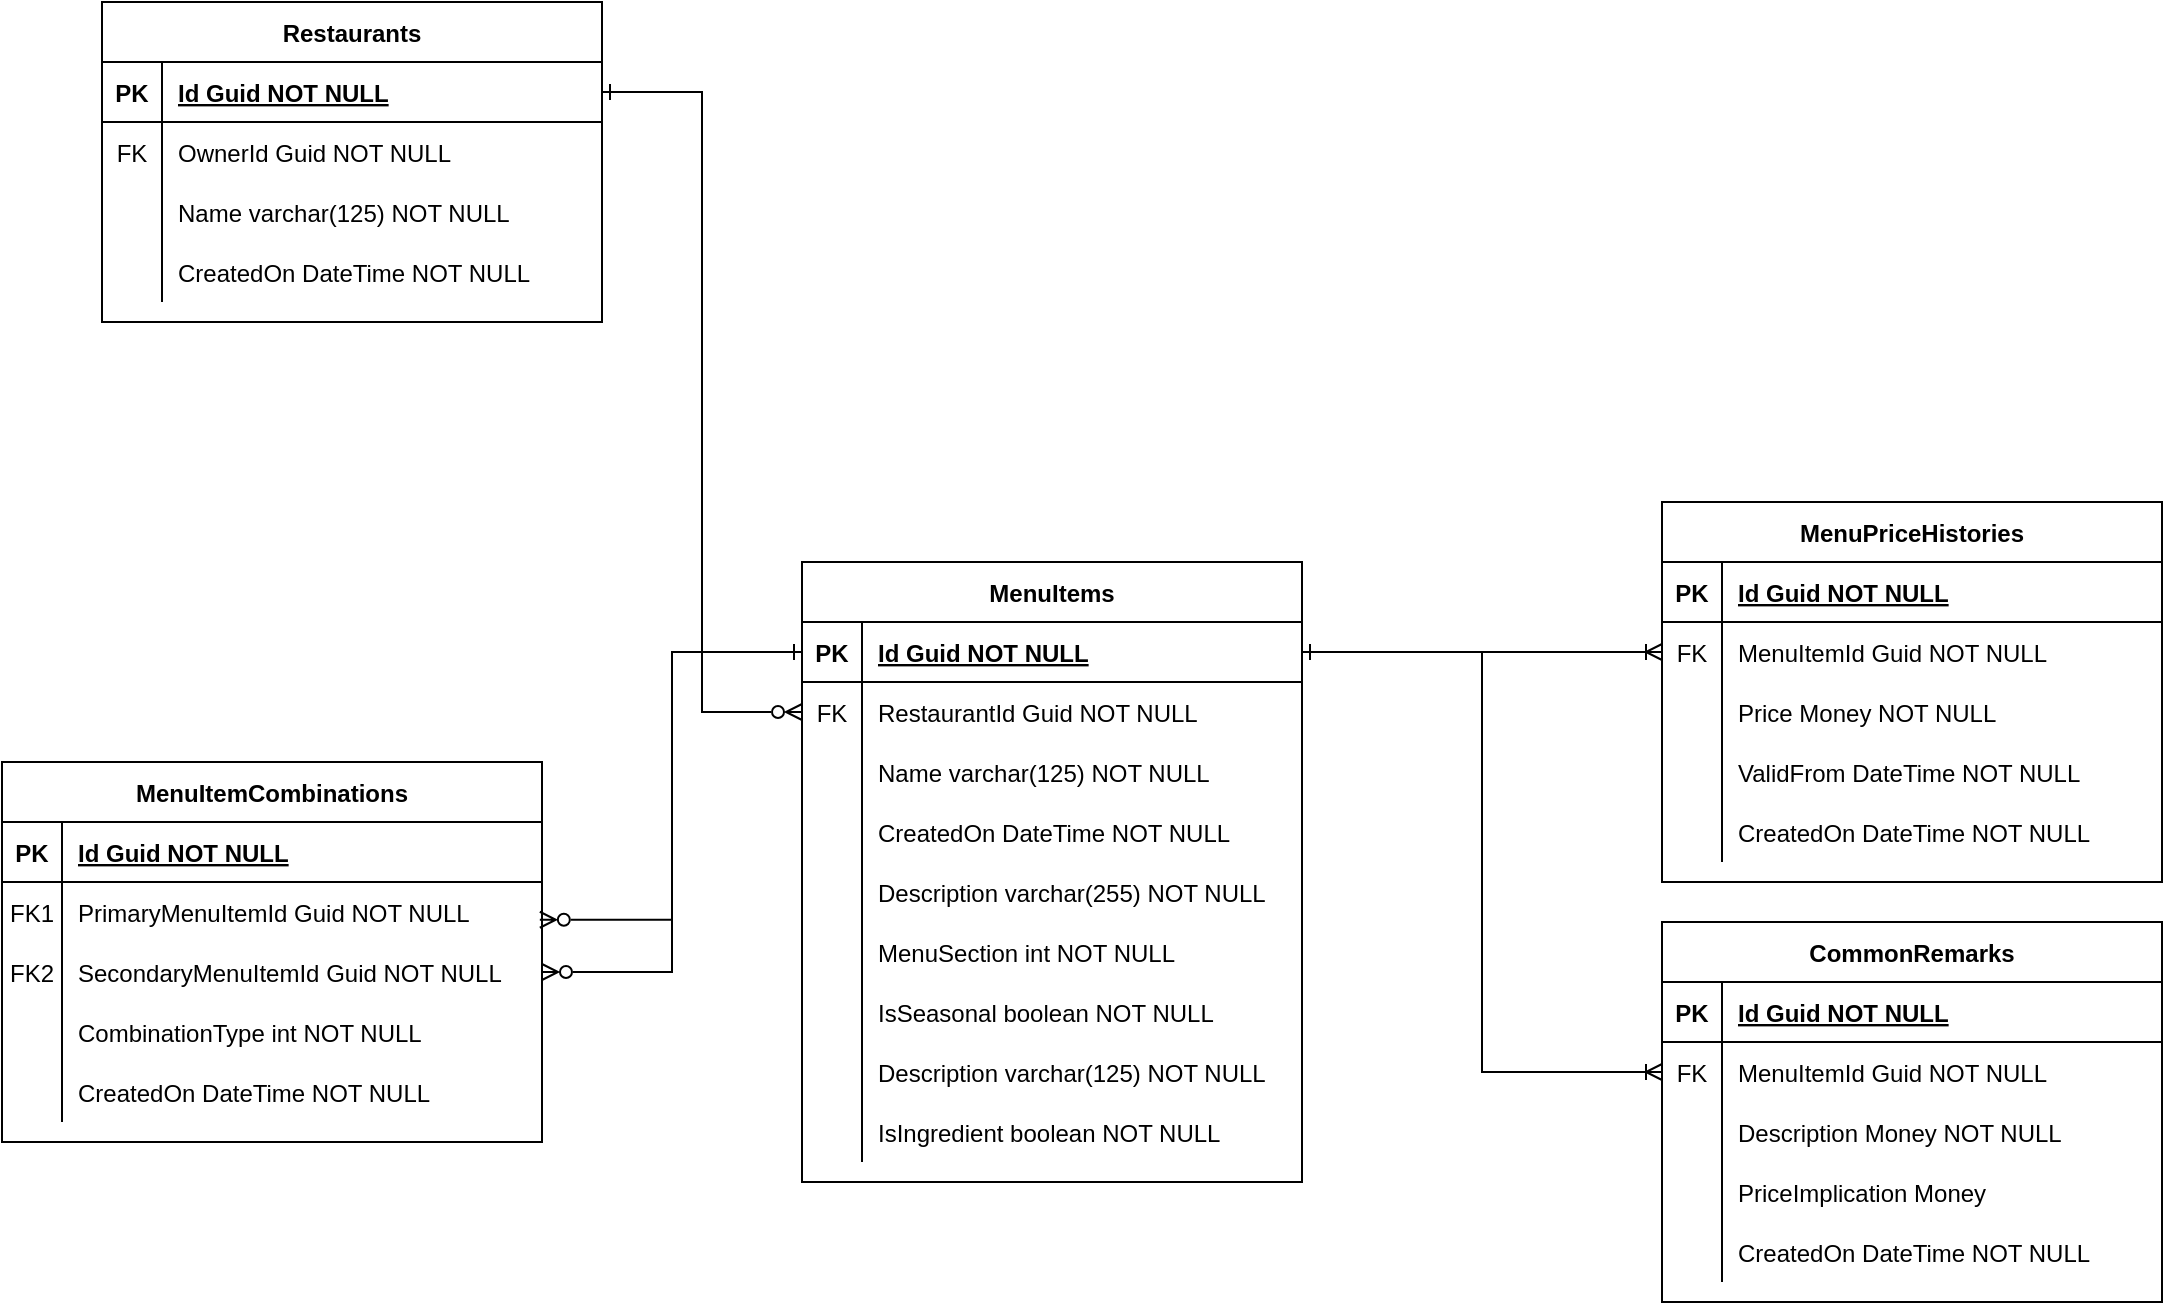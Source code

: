 <mxfile version="22.0.0" type="github">
  <diagram id="R2lEEEUBdFMjLlhIrx00" name="Page-1">
    <mxGraphModel dx="1917" dy="1064" grid="1" gridSize="10" guides="1" tooltips="1" connect="1" arrows="1" fold="1" page="1" pageScale="1" pageWidth="850" pageHeight="1100" math="0" shadow="0" extFonts="Permanent Marker^https://fonts.googleapis.com/css?family=Permanent+Marker">
      <root>
        <mxCell id="0" />
        <mxCell id="1" parent="0" />
        <mxCell id="C-vyLk0tnHw3VtMMgP7b-23" value="Restaurants" style="shape=table;startSize=30;container=1;collapsible=1;childLayout=tableLayout;fixedRows=1;rowLines=0;fontStyle=1;align=center;resizeLast=1;" parent="1" vertex="1">
          <mxGeometry x="120" y="80" width="250" height="160" as="geometry" />
        </mxCell>
        <mxCell id="C-vyLk0tnHw3VtMMgP7b-24" value="" style="shape=partialRectangle;collapsible=0;dropTarget=0;pointerEvents=0;fillColor=none;points=[[0,0.5],[1,0.5]];portConstraint=eastwest;top=0;left=0;right=0;bottom=1;" parent="C-vyLk0tnHw3VtMMgP7b-23" vertex="1">
          <mxGeometry y="30" width="250" height="30" as="geometry" />
        </mxCell>
        <mxCell id="C-vyLk0tnHw3VtMMgP7b-25" value="PK" style="shape=partialRectangle;overflow=hidden;connectable=0;fillColor=none;top=0;left=0;bottom=0;right=0;fontStyle=1;" parent="C-vyLk0tnHw3VtMMgP7b-24" vertex="1">
          <mxGeometry width="30" height="30" as="geometry">
            <mxRectangle width="30" height="30" as="alternateBounds" />
          </mxGeometry>
        </mxCell>
        <mxCell id="C-vyLk0tnHw3VtMMgP7b-26" value="Id Guid NOT NULL " style="shape=partialRectangle;overflow=hidden;connectable=0;fillColor=none;top=0;left=0;bottom=0;right=0;align=left;spacingLeft=6;fontStyle=5;" parent="C-vyLk0tnHw3VtMMgP7b-24" vertex="1">
          <mxGeometry x="30" width="220" height="30" as="geometry">
            <mxRectangle width="220" height="30" as="alternateBounds" />
          </mxGeometry>
        </mxCell>
        <mxCell id="EvnFfGVCMz5A35__qG9N-12" value="" style="shape=partialRectangle;collapsible=0;dropTarget=0;pointerEvents=0;fillColor=none;points=[[0,0.5],[1,0.5]];portConstraint=eastwest;top=0;left=0;right=0;bottom=0;" vertex="1" parent="C-vyLk0tnHw3VtMMgP7b-23">
          <mxGeometry y="60" width="250" height="30" as="geometry" />
        </mxCell>
        <mxCell id="EvnFfGVCMz5A35__qG9N-13" value="FK" style="shape=partialRectangle;overflow=hidden;connectable=0;fillColor=none;top=0;left=0;bottom=0;right=0;" vertex="1" parent="EvnFfGVCMz5A35__qG9N-12">
          <mxGeometry width="30" height="30" as="geometry">
            <mxRectangle width="30" height="30" as="alternateBounds" />
          </mxGeometry>
        </mxCell>
        <mxCell id="EvnFfGVCMz5A35__qG9N-14" value="OwnerId Guid NOT NULL" style="shape=partialRectangle;overflow=hidden;connectable=0;fillColor=none;top=0;left=0;bottom=0;right=0;align=left;spacingLeft=6;" vertex="1" parent="EvnFfGVCMz5A35__qG9N-12">
          <mxGeometry x="30" width="220" height="30" as="geometry">
            <mxRectangle width="220" height="30" as="alternateBounds" />
          </mxGeometry>
        </mxCell>
        <mxCell id="C-vyLk0tnHw3VtMMgP7b-27" value="" style="shape=partialRectangle;collapsible=0;dropTarget=0;pointerEvents=0;fillColor=none;points=[[0,0.5],[1,0.5]];portConstraint=eastwest;top=0;left=0;right=0;bottom=0;" parent="C-vyLk0tnHw3VtMMgP7b-23" vertex="1">
          <mxGeometry y="90" width="250" height="30" as="geometry" />
        </mxCell>
        <mxCell id="C-vyLk0tnHw3VtMMgP7b-28" value="" style="shape=partialRectangle;overflow=hidden;connectable=0;fillColor=none;top=0;left=0;bottom=0;right=0;" parent="C-vyLk0tnHw3VtMMgP7b-27" vertex="1">
          <mxGeometry width="30" height="30" as="geometry">
            <mxRectangle width="30" height="30" as="alternateBounds" />
          </mxGeometry>
        </mxCell>
        <mxCell id="C-vyLk0tnHw3VtMMgP7b-29" value="Name varchar(125) NOT NULL" style="shape=partialRectangle;overflow=hidden;connectable=0;fillColor=none;top=0;left=0;bottom=0;right=0;align=left;spacingLeft=6;" parent="C-vyLk0tnHw3VtMMgP7b-27" vertex="1">
          <mxGeometry x="30" width="220" height="30" as="geometry">
            <mxRectangle width="220" height="30" as="alternateBounds" />
          </mxGeometry>
        </mxCell>
        <mxCell id="EvnFfGVCMz5A35__qG9N-9" value="" style="shape=partialRectangle;collapsible=0;dropTarget=0;pointerEvents=0;fillColor=none;points=[[0,0.5],[1,0.5]];portConstraint=eastwest;top=0;left=0;right=0;bottom=0;" vertex="1" parent="C-vyLk0tnHw3VtMMgP7b-23">
          <mxGeometry y="120" width="250" height="30" as="geometry" />
        </mxCell>
        <mxCell id="EvnFfGVCMz5A35__qG9N-10" value="" style="shape=partialRectangle;overflow=hidden;connectable=0;fillColor=none;top=0;left=0;bottom=0;right=0;" vertex="1" parent="EvnFfGVCMz5A35__qG9N-9">
          <mxGeometry width="30" height="30" as="geometry">
            <mxRectangle width="30" height="30" as="alternateBounds" />
          </mxGeometry>
        </mxCell>
        <mxCell id="EvnFfGVCMz5A35__qG9N-11" value="CreatedOn DateTime NOT NULL" style="shape=partialRectangle;overflow=hidden;connectable=0;fillColor=none;top=0;left=0;bottom=0;right=0;align=left;spacingLeft=6;" vertex="1" parent="EvnFfGVCMz5A35__qG9N-9">
          <mxGeometry x="30" width="220" height="30" as="geometry">
            <mxRectangle width="220" height="30" as="alternateBounds" />
          </mxGeometry>
        </mxCell>
        <mxCell id="EvnFfGVCMz5A35__qG9N-15" value="MenuItems" style="shape=table;startSize=30;container=1;collapsible=1;childLayout=tableLayout;fixedRows=1;rowLines=0;fontStyle=1;align=center;resizeLast=1;" vertex="1" parent="1">
          <mxGeometry x="470" y="360" width="250" height="310" as="geometry" />
        </mxCell>
        <mxCell id="EvnFfGVCMz5A35__qG9N-16" value="" style="shape=partialRectangle;collapsible=0;dropTarget=0;pointerEvents=0;fillColor=none;points=[[0,0.5],[1,0.5]];portConstraint=eastwest;top=0;left=0;right=0;bottom=1;" vertex="1" parent="EvnFfGVCMz5A35__qG9N-15">
          <mxGeometry y="30" width="250" height="30" as="geometry" />
        </mxCell>
        <mxCell id="EvnFfGVCMz5A35__qG9N-17" value="PK" style="shape=partialRectangle;overflow=hidden;connectable=0;fillColor=none;top=0;left=0;bottom=0;right=0;fontStyle=1;" vertex="1" parent="EvnFfGVCMz5A35__qG9N-16">
          <mxGeometry width="30" height="30" as="geometry">
            <mxRectangle width="30" height="30" as="alternateBounds" />
          </mxGeometry>
        </mxCell>
        <mxCell id="EvnFfGVCMz5A35__qG9N-18" value="Id Guid NOT NULL " style="shape=partialRectangle;overflow=hidden;connectable=0;fillColor=none;top=0;left=0;bottom=0;right=0;align=left;spacingLeft=6;fontStyle=5;" vertex="1" parent="EvnFfGVCMz5A35__qG9N-16">
          <mxGeometry x="30" width="220" height="30" as="geometry">
            <mxRectangle width="220" height="30" as="alternateBounds" />
          </mxGeometry>
        </mxCell>
        <mxCell id="EvnFfGVCMz5A35__qG9N-22" value="" style="shape=partialRectangle;collapsible=0;dropTarget=0;pointerEvents=0;fillColor=none;points=[[0,0.5],[1,0.5]];portConstraint=eastwest;top=0;left=0;right=0;bottom=0;" vertex="1" parent="EvnFfGVCMz5A35__qG9N-15">
          <mxGeometry y="60" width="250" height="30" as="geometry" />
        </mxCell>
        <mxCell id="EvnFfGVCMz5A35__qG9N-23" value="FK" style="shape=partialRectangle;overflow=hidden;connectable=0;fillColor=none;top=0;left=0;bottom=0;right=0;" vertex="1" parent="EvnFfGVCMz5A35__qG9N-22">
          <mxGeometry width="30" height="30" as="geometry">
            <mxRectangle width="30" height="30" as="alternateBounds" />
          </mxGeometry>
        </mxCell>
        <mxCell id="EvnFfGVCMz5A35__qG9N-24" value="RestaurantId Guid NOT NULL" style="shape=partialRectangle;overflow=hidden;connectable=0;fillColor=none;top=0;left=0;bottom=0;right=0;align=left;spacingLeft=6;" vertex="1" parent="EvnFfGVCMz5A35__qG9N-22">
          <mxGeometry x="30" width="220" height="30" as="geometry">
            <mxRectangle width="220" height="30" as="alternateBounds" />
          </mxGeometry>
        </mxCell>
        <mxCell id="EvnFfGVCMz5A35__qG9N-19" value="" style="shape=partialRectangle;collapsible=0;dropTarget=0;pointerEvents=0;fillColor=none;points=[[0,0.5],[1,0.5]];portConstraint=eastwest;top=0;left=0;right=0;bottom=0;" vertex="1" parent="EvnFfGVCMz5A35__qG9N-15">
          <mxGeometry y="90" width="250" height="30" as="geometry" />
        </mxCell>
        <mxCell id="EvnFfGVCMz5A35__qG9N-20" value="" style="shape=partialRectangle;overflow=hidden;connectable=0;fillColor=none;top=0;left=0;bottom=0;right=0;" vertex="1" parent="EvnFfGVCMz5A35__qG9N-19">
          <mxGeometry width="30" height="30" as="geometry">
            <mxRectangle width="30" height="30" as="alternateBounds" />
          </mxGeometry>
        </mxCell>
        <mxCell id="EvnFfGVCMz5A35__qG9N-21" value="Name varchar(125) NOT NULL" style="shape=partialRectangle;overflow=hidden;connectable=0;fillColor=none;top=0;left=0;bottom=0;right=0;align=left;spacingLeft=6;" vertex="1" parent="EvnFfGVCMz5A35__qG9N-19">
          <mxGeometry x="30" width="220" height="30" as="geometry">
            <mxRectangle width="220" height="30" as="alternateBounds" />
          </mxGeometry>
        </mxCell>
        <mxCell id="EvnFfGVCMz5A35__qG9N-25" value="" style="shape=partialRectangle;collapsible=0;dropTarget=0;pointerEvents=0;fillColor=none;points=[[0,0.5],[1,0.5]];portConstraint=eastwest;top=0;left=0;right=0;bottom=0;" vertex="1" parent="EvnFfGVCMz5A35__qG9N-15">
          <mxGeometry y="120" width="250" height="30" as="geometry" />
        </mxCell>
        <mxCell id="EvnFfGVCMz5A35__qG9N-26" value="" style="shape=partialRectangle;overflow=hidden;connectable=0;fillColor=none;top=0;left=0;bottom=0;right=0;" vertex="1" parent="EvnFfGVCMz5A35__qG9N-25">
          <mxGeometry width="30" height="30" as="geometry">
            <mxRectangle width="30" height="30" as="alternateBounds" />
          </mxGeometry>
        </mxCell>
        <mxCell id="EvnFfGVCMz5A35__qG9N-27" value="CreatedOn DateTime NOT NULL" style="shape=partialRectangle;overflow=hidden;connectable=0;fillColor=none;top=0;left=0;bottom=0;right=0;align=left;spacingLeft=6;" vertex="1" parent="EvnFfGVCMz5A35__qG9N-25">
          <mxGeometry x="30" width="220" height="30" as="geometry">
            <mxRectangle width="220" height="30" as="alternateBounds" />
          </mxGeometry>
        </mxCell>
        <mxCell id="EvnFfGVCMz5A35__qG9N-28" value="" style="shape=partialRectangle;collapsible=0;dropTarget=0;pointerEvents=0;fillColor=none;points=[[0,0.5],[1,0.5]];portConstraint=eastwest;top=0;left=0;right=0;bottom=0;" vertex="1" parent="EvnFfGVCMz5A35__qG9N-15">
          <mxGeometry y="150" width="250" height="30" as="geometry" />
        </mxCell>
        <mxCell id="EvnFfGVCMz5A35__qG9N-29" value="" style="shape=partialRectangle;overflow=hidden;connectable=0;fillColor=none;top=0;left=0;bottom=0;right=0;" vertex="1" parent="EvnFfGVCMz5A35__qG9N-28">
          <mxGeometry width="30" height="30" as="geometry">
            <mxRectangle width="30" height="30" as="alternateBounds" />
          </mxGeometry>
        </mxCell>
        <mxCell id="EvnFfGVCMz5A35__qG9N-30" value="Description varchar(255) NOT NULL" style="shape=partialRectangle;overflow=hidden;connectable=0;fillColor=none;top=0;left=0;bottom=0;right=0;align=left;spacingLeft=6;" vertex="1" parent="EvnFfGVCMz5A35__qG9N-28">
          <mxGeometry x="30" width="220" height="30" as="geometry">
            <mxRectangle width="220" height="30" as="alternateBounds" />
          </mxGeometry>
        </mxCell>
        <mxCell id="EvnFfGVCMz5A35__qG9N-32" value="" style="shape=partialRectangle;collapsible=0;dropTarget=0;pointerEvents=0;fillColor=none;points=[[0,0.5],[1,0.5]];portConstraint=eastwest;top=0;left=0;right=0;bottom=0;" vertex="1" parent="EvnFfGVCMz5A35__qG9N-15">
          <mxGeometry y="180" width="250" height="30" as="geometry" />
        </mxCell>
        <mxCell id="EvnFfGVCMz5A35__qG9N-33" value="" style="shape=partialRectangle;overflow=hidden;connectable=0;fillColor=none;top=0;left=0;bottom=0;right=0;" vertex="1" parent="EvnFfGVCMz5A35__qG9N-32">
          <mxGeometry width="30" height="30" as="geometry">
            <mxRectangle width="30" height="30" as="alternateBounds" />
          </mxGeometry>
        </mxCell>
        <mxCell id="EvnFfGVCMz5A35__qG9N-34" value="MenuSection int NOT NULL" style="shape=partialRectangle;overflow=hidden;connectable=0;fillColor=none;top=0;left=0;bottom=0;right=0;align=left;spacingLeft=6;" vertex="1" parent="EvnFfGVCMz5A35__qG9N-32">
          <mxGeometry x="30" width="220" height="30" as="geometry">
            <mxRectangle width="220" height="30" as="alternateBounds" />
          </mxGeometry>
        </mxCell>
        <mxCell id="EvnFfGVCMz5A35__qG9N-35" value="" style="shape=partialRectangle;collapsible=0;dropTarget=0;pointerEvents=0;fillColor=none;points=[[0,0.5],[1,0.5]];portConstraint=eastwest;top=0;left=0;right=0;bottom=0;" vertex="1" parent="EvnFfGVCMz5A35__qG9N-15">
          <mxGeometry y="210" width="250" height="30" as="geometry" />
        </mxCell>
        <mxCell id="EvnFfGVCMz5A35__qG9N-36" value="" style="shape=partialRectangle;overflow=hidden;connectable=0;fillColor=none;top=0;left=0;bottom=0;right=0;" vertex="1" parent="EvnFfGVCMz5A35__qG9N-35">
          <mxGeometry width="30" height="30" as="geometry">
            <mxRectangle width="30" height="30" as="alternateBounds" />
          </mxGeometry>
        </mxCell>
        <mxCell id="EvnFfGVCMz5A35__qG9N-37" value="IsSeasonal boolean NOT NULL" style="shape=partialRectangle;overflow=hidden;connectable=0;fillColor=none;top=0;left=0;bottom=0;right=0;align=left;spacingLeft=6;" vertex="1" parent="EvnFfGVCMz5A35__qG9N-35">
          <mxGeometry x="30" width="220" height="30" as="geometry">
            <mxRectangle width="220" height="30" as="alternateBounds" />
          </mxGeometry>
        </mxCell>
        <mxCell id="EvnFfGVCMz5A35__qG9N-38" value="" style="shape=partialRectangle;collapsible=0;dropTarget=0;pointerEvents=0;fillColor=none;points=[[0,0.5],[1,0.5]];portConstraint=eastwest;top=0;left=0;right=0;bottom=0;" vertex="1" parent="EvnFfGVCMz5A35__qG9N-15">
          <mxGeometry y="240" width="250" height="30" as="geometry" />
        </mxCell>
        <mxCell id="EvnFfGVCMz5A35__qG9N-39" value="" style="shape=partialRectangle;overflow=hidden;connectable=0;fillColor=none;top=0;left=0;bottom=0;right=0;" vertex="1" parent="EvnFfGVCMz5A35__qG9N-38">
          <mxGeometry width="30" height="30" as="geometry">
            <mxRectangle width="30" height="30" as="alternateBounds" />
          </mxGeometry>
        </mxCell>
        <mxCell id="EvnFfGVCMz5A35__qG9N-40" value="Description varchar(125) NOT NULL" style="shape=partialRectangle;overflow=hidden;connectable=0;fillColor=none;top=0;left=0;bottom=0;right=0;align=left;spacingLeft=6;" vertex="1" parent="EvnFfGVCMz5A35__qG9N-38">
          <mxGeometry x="30" width="220" height="30" as="geometry">
            <mxRectangle width="220" height="30" as="alternateBounds" />
          </mxGeometry>
        </mxCell>
        <mxCell id="EvnFfGVCMz5A35__qG9N-94" value="" style="shape=partialRectangle;collapsible=0;dropTarget=0;pointerEvents=0;fillColor=none;points=[[0,0.5],[1,0.5]];portConstraint=eastwest;top=0;left=0;right=0;bottom=0;" vertex="1" parent="EvnFfGVCMz5A35__qG9N-15">
          <mxGeometry y="270" width="250" height="30" as="geometry" />
        </mxCell>
        <mxCell id="EvnFfGVCMz5A35__qG9N-95" value="" style="shape=partialRectangle;overflow=hidden;connectable=0;fillColor=none;top=0;left=0;bottom=0;right=0;" vertex="1" parent="EvnFfGVCMz5A35__qG9N-94">
          <mxGeometry width="30" height="30" as="geometry">
            <mxRectangle width="30" height="30" as="alternateBounds" />
          </mxGeometry>
        </mxCell>
        <mxCell id="EvnFfGVCMz5A35__qG9N-96" value="IsIngredient boolean NOT NULL" style="shape=partialRectangle;overflow=hidden;connectable=0;fillColor=none;top=0;left=0;bottom=0;right=0;align=left;spacingLeft=6;" vertex="1" parent="EvnFfGVCMz5A35__qG9N-94">
          <mxGeometry x="30" width="220" height="30" as="geometry">
            <mxRectangle width="220" height="30" as="alternateBounds" />
          </mxGeometry>
        </mxCell>
        <mxCell id="EvnFfGVCMz5A35__qG9N-31" style="edgeStyle=orthogonalEdgeStyle;rounded=0;orthogonalLoop=1;jettySize=auto;html=1;endArrow=ERzeroToMany;endFill=0;startArrow=ERone;startFill=0;" edge="1" parent="1" source="C-vyLk0tnHw3VtMMgP7b-24" target="EvnFfGVCMz5A35__qG9N-22">
          <mxGeometry relative="1" as="geometry" />
        </mxCell>
        <mxCell id="EvnFfGVCMz5A35__qG9N-41" value="MenuItemCombinations" style="shape=table;startSize=30;container=1;collapsible=1;childLayout=tableLayout;fixedRows=1;rowLines=0;fontStyle=1;align=center;resizeLast=1;" vertex="1" parent="1">
          <mxGeometry x="70" y="460" width="270" height="190" as="geometry" />
        </mxCell>
        <mxCell id="EvnFfGVCMz5A35__qG9N-42" value="" style="shape=partialRectangle;collapsible=0;dropTarget=0;pointerEvents=0;fillColor=none;points=[[0,0.5],[1,0.5]];portConstraint=eastwest;top=0;left=0;right=0;bottom=1;" vertex="1" parent="EvnFfGVCMz5A35__qG9N-41">
          <mxGeometry y="30" width="270" height="30" as="geometry" />
        </mxCell>
        <mxCell id="EvnFfGVCMz5A35__qG9N-43" value="PK" style="shape=partialRectangle;overflow=hidden;connectable=0;fillColor=none;top=0;left=0;bottom=0;right=0;fontStyle=1;" vertex="1" parent="EvnFfGVCMz5A35__qG9N-42">
          <mxGeometry width="30" height="30" as="geometry">
            <mxRectangle width="30" height="30" as="alternateBounds" />
          </mxGeometry>
        </mxCell>
        <mxCell id="EvnFfGVCMz5A35__qG9N-44" value="Id Guid NOT NULL " style="shape=partialRectangle;overflow=hidden;connectable=0;fillColor=none;top=0;left=0;bottom=0;right=0;align=left;spacingLeft=6;fontStyle=5;" vertex="1" parent="EvnFfGVCMz5A35__qG9N-42">
          <mxGeometry x="30" width="240" height="30" as="geometry">
            <mxRectangle width="240" height="30" as="alternateBounds" />
          </mxGeometry>
        </mxCell>
        <mxCell id="EvnFfGVCMz5A35__qG9N-45" value="" style="shape=partialRectangle;collapsible=0;dropTarget=0;pointerEvents=0;fillColor=none;points=[[0,0.5],[1,0.5]];portConstraint=eastwest;top=0;left=0;right=0;bottom=0;" vertex="1" parent="EvnFfGVCMz5A35__qG9N-41">
          <mxGeometry y="60" width="270" height="30" as="geometry" />
        </mxCell>
        <mxCell id="EvnFfGVCMz5A35__qG9N-46" value="FK1" style="shape=partialRectangle;overflow=hidden;connectable=0;fillColor=none;top=0;left=0;bottom=0;right=0;" vertex="1" parent="EvnFfGVCMz5A35__qG9N-45">
          <mxGeometry width="30" height="30" as="geometry">
            <mxRectangle width="30" height="30" as="alternateBounds" />
          </mxGeometry>
        </mxCell>
        <mxCell id="EvnFfGVCMz5A35__qG9N-47" value="PrimaryMenuItemId Guid NOT NULL" style="shape=partialRectangle;overflow=hidden;connectable=0;fillColor=none;top=0;left=0;bottom=0;right=0;align=left;spacingLeft=6;" vertex="1" parent="EvnFfGVCMz5A35__qG9N-45">
          <mxGeometry x="30" width="240" height="30" as="geometry">
            <mxRectangle width="240" height="30" as="alternateBounds" />
          </mxGeometry>
        </mxCell>
        <mxCell id="EvnFfGVCMz5A35__qG9N-54" value="" style="shape=partialRectangle;collapsible=0;dropTarget=0;pointerEvents=0;fillColor=none;points=[[0,0.5],[1,0.5]];portConstraint=eastwest;top=0;left=0;right=0;bottom=0;" vertex="1" parent="EvnFfGVCMz5A35__qG9N-41">
          <mxGeometry y="90" width="270" height="30" as="geometry" />
        </mxCell>
        <mxCell id="EvnFfGVCMz5A35__qG9N-55" value="FK2" style="shape=partialRectangle;overflow=hidden;connectable=0;fillColor=none;top=0;left=0;bottom=0;right=0;" vertex="1" parent="EvnFfGVCMz5A35__qG9N-54">
          <mxGeometry width="30" height="30" as="geometry">
            <mxRectangle width="30" height="30" as="alternateBounds" />
          </mxGeometry>
        </mxCell>
        <mxCell id="EvnFfGVCMz5A35__qG9N-56" value="SecondaryMenuItemId Guid NOT NULL" style="shape=partialRectangle;overflow=hidden;connectable=0;fillColor=none;top=0;left=0;bottom=0;right=0;align=left;spacingLeft=6;" vertex="1" parent="EvnFfGVCMz5A35__qG9N-54">
          <mxGeometry x="30" width="240" height="30" as="geometry">
            <mxRectangle width="240" height="30" as="alternateBounds" />
          </mxGeometry>
        </mxCell>
        <mxCell id="EvnFfGVCMz5A35__qG9N-48" value="" style="shape=partialRectangle;collapsible=0;dropTarget=0;pointerEvents=0;fillColor=none;points=[[0,0.5],[1,0.5]];portConstraint=eastwest;top=0;left=0;right=0;bottom=0;" vertex="1" parent="EvnFfGVCMz5A35__qG9N-41">
          <mxGeometry y="120" width="270" height="30" as="geometry" />
        </mxCell>
        <mxCell id="EvnFfGVCMz5A35__qG9N-49" value="" style="shape=partialRectangle;overflow=hidden;connectable=0;fillColor=none;top=0;left=0;bottom=0;right=0;" vertex="1" parent="EvnFfGVCMz5A35__qG9N-48">
          <mxGeometry width="30" height="30" as="geometry">
            <mxRectangle width="30" height="30" as="alternateBounds" />
          </mxGeometry>
        </mxCell>
        <mxCell id="EvnFfGVCMz5A35__qG9N-50" value="CombinationType int NOT NULL" style="shape=partialRectangle;overflow=hidden;connectable=0;fillColor=none;top=0;left=0;bottom=0;right=0;align=left;spacingLeft=6;" vertex="1" parent="EvnFfGVCMz5A35__qG9N-48">
          <mxGeometry x="30" width="240" height="30" as="geometry">
            <mxRectangle width="240" height="30" as="alternateBounds" />
          </mxGeometry>
        </mxCell>
        <mxCell id="EvnFfGVCMz5A35__qG9N-51" value="" style="shape=partialRectangle;collapsible=0;dropTarget=0;pointerEvents=0;fillColor=none;points=[[0,0.5],[1,0.5]];portConstraint=eastwest;top=0;left=0;right=0;bottom=0;" vertex="1" parent="EvnFfGVCMz5A35__qG9N-41">
          <mxGeometry y="150" width="270" height="30" as="geometry" />
        </mxCell>
        <mxCell id="EvnFfGVCMz5A35__qG9N-52" value="" style="shape=partialRectangle;overflow=hidden;connectable=0;fillColor=none;top=0;left=0;bottom=0;right=0;" vertex="1" parent="EvnFfGVCMz5A35__qG9N-51">
          <mxGeometry width="30" height="30" as="geometry">
            <mxRectangle width="30" height="30" as="alternateBounds" />
          </mxGeometry>
        </mxCell>
        <mxCell id="EvnFfGVCMz5A35__qG9N-53" value="CreatedOn DateTime NOT NULL" style="shape=partialRectangle;overflow=hidden;connectable=0;fillColor=none;top=0;left=0;bottom=0;right=0;align=left;spacingLeft=6;" vertex="1" parent="EvnFfGVCMz5A35__qG9N-51">
          <mxGeometry x="30" width="240" height="30" as="geometry">
            <mxRectangle width="240" height="30" as="alternateBounds" />
          </mxGeometry>
        </mxCell>
        <mxCell id="EvnFfGVCMz5A35__qG9N-57" value="MenuPriceHistories" style="shape=table;startSize=30;container=1;collapsible=1;childLayout=tableLayout;fixedRows=1;rowLines=0;fontStyle=1;align=center;resizeLast=1;" vertex="1" parent="1">
          <mxGeometry x="900" y="330" width="250" height="190" as="geometry" />
        </mxCell>
        <mxCell id="EvnFfGVCMz5A35__qG9N-58" value="" style="shape=partialRectangle;collapsible=0;dropTarget=0;pointerEvents=0;fillColor=none;points=[[0,0.5],[1,0.5]];portConstraint=eastwest;top=0;left=0;right=0;bottom=1;" vertex="1" parent="EvnFfGVCMz5A35__qG9N-57">
          <mxGeometry y="30" width="250" height="30" as="geometry" />
        </mxCell>
        <mxCell id="EvnFfGVCMz5A35__qG9N-59" value="PK" style="shape=partialRectangle;overflow=hidden;connectable=0;fillColor=none;top=0;left=0;bottom=0;right=0;fontStyle=1;" vertex="1" parent="EvnFfGVCMz5A35__qG9N-58">
          <mxGeometry width="30" height="30" as="geometry">
            <mxRectangle width="30" height="30" as="alternateBounds" />
          </mxGeometry>
        </mxCell>
        <mxCell id="EvnFfGVCMz5A35__qG9N-60" value="Id Guid NOT NULL " style="shape=partialRectangle;overflow=hidden;connectable=0;fillColor=none;top=0;left=0;bottom=0;right=0;align=left;spacingLeft=6;fontStyle=5;" vertex="1" parent="EvnFfGVCMz5A35__qG9N-58">
          <mxGeometry x="30" width="220" height="30" as="geometry">
            <mxRectangle width="220" height="30" as="alternateBounds" />
          </mxGeometry>
        </mxCell>
        <mxCell id="EvnFfGVCMz5A35__qG9N-61" value="" style="shape=partialRectangle;collapsible=0;dropTarget=0;pointerEvents=0;fillColor=none;points=[[0,0.5],[1,0.5]];portConstraint=eastwest;top=0;left=0;right=0;bottom=0;" vertex="1" parent="EvnFfGVCMz5A35__qG9N-57">
          <mxGeometry y="60" width="250" height="30" as="geometry" />
        </mxCell>
        <mxCell id="EvnFfGVCMz5A35__qG9N-62" value="FK" style="shape=partialRectangle;overflow=hidden;connectable=0;fillColor=none;top=0;left=0;bottom=0;right=0;" vertex="1" parent="EvnFfGVCMz5A35__qG9N-61">
          <mxGeometry width="30" height="30" as="geometry">
            <mxRectangle width="30" height="30" as="alternateBounds" />
          </mxGeometry>
        </mxCell>
        <mxCell id="EvnFfGVCMz5A35__qG9N-63" value="MenuItemId Guid NOT NULL" style="shape=partialRectangle;overflow=hidden;connectable=0;fillColor=none;top=0;left=0;bottom=0;right=0;align=left;spacingLeft=6;" vertex="1" parent="EvnFfGVCMz5A35__qG9N-61">
          <mxGeometry x="30" width="220" height="30" as="geometry">
            <mxRectangle width="220" height="30" as="alternateBounds" />
          </mxGeometry>
        </mxCell>
        <mxCell id="EvnFfGVCMz5A35__qG9N-64" value="" style="shape=partialRectangle;collapsible=0;dropTarget=0;pointerEvents=0;fillColor=none;points=[[0,0.5],[1,0.5]];portConstraint=eastwest;top=0;left=0;right=0;bottom=0;" vertex="1" parent="EvnFfGVCMz5A35__qG9N-57">
          <mxGeometry y="90" width="250" height="30" as="geometry" />
        </mxCell>
        <mxCell id="EvnFfGVCMz5A35__qG9N-65" value="" style="shape=partialRectangle;overflow=hidden;connectable=0;fillColor=none;top=0;left=0;bottom=0;right=0;" vertex="1" parent="EvnFfGVCMz5A35__qG9N-64">
          <mxGeometry width="30" height="30" as="geometry">
            <mxRectangle width="30" height="30" as="alternateBounds" />
          </mxGeometry>
        </mxCell>
        <mxCell id="EvnFfGVCMz5A35__qG9N-66" value="Price Money NOT NULL" style="shape=partialRectangle;overflow=hidden;connectable=0;fillColor=none;top=0;left=0;bottom=0;right=0;align=left;spacingLeft=6;" vertex="1" parent="EvnFfGVCMz5A35__qG9N-64">
          <mxGeometry x="30" width="220" height="30" as="geometry">
            <mxRectangle width="220" height="30" as="alternateBounds" />
          </mxGeometry>
        </mxCell>
        <mxCell id="EvnFfGVCMz5A35__qG9N-67" value="" style="shape=partialRectangle;collapsible=0;dropTarget=0;pointerEvents=0;fillColor=none;points=[[0,0.5],[1,0.5]];portConstraint=eastwest;top=0;left=0;right=0;bottom=0;" vertex="1" parent="EvnFfGVCMz5A35__qG9N-57">
          <mxGeometry y="120" width="250" height="30" as="geometry" />
        </mxCell>
        <mxCell id="EvnFfGVCMz5A35__qG9N-68" value="" style="shape=partialRectangle;overflow=hidden;connectable=0;fillColor=none;top=0;left=0;bottom=0;right=0;" vertex="1" parent="EvnFfGVCMz5A35__qG9N-67">
          <mxGeometry width="30" height="30" as="geometry">
            <mxRectangle width="30" height="30" as="alternateBounds" />
          </mxGeometry>
        </mxCell>
        <mxCell id="EvnFfGVCMz5A35__qG9N-69" value="ValidFrom DateTime NOT NULL" style="shape=partialRectangle;overflow=hidden;connectable=0;fillColor=none;top=0;left=0;bottom=0;right=0;align=left;spacingLeft=6;" vertex="1" parent="EvnFfGVCMz5A35__qG9N-67">
          <mxGeometry x="30" width="220" height="30" as="geometry">
            <mxRectangle width="220" height="30" as="alternateBounds" />
          </mxGeometry>
        </mxCell>
        <mxCell id="EvnFfGVCMz5A35__qG9N-70" value="" style="shape=partialRectangle;collapsible=0;dropTarget=0;pointerEvents=0;fillColor=none;points=[[0,0.5],[1,0.5]];portConstraint=eastwest;top=0;left=0;right=0;bottom=0;" vertex="1" parent="EvnFfGVCMz5A35__qG9N-57">
          <mxGeometry y="150" width="250" height="30" as="geometry" />
        </mxCell>
        <mxCell id="EvnFfGVCMz5A35__qG9N-71" value="" style="shape=partialRectangle;overflow=hidden;connectable=0;fillColor=none;top=0;left=0;bottom=0;right=0;" vertex="1" parent="EvnFfGVCMz5A35__qG9N-70">
          <mxGeometry width="30" height="30" as="geometry">
            <mxRectangle width="30" height="30" as="alternateBounds" />
          </mxGeometry>
        </mxCell>
        <mxCell id="EvnFfGVCMz5A35__qG9N-72" value="CreatedOn DateTime NOT NULL" style="shape=partialRectangle;overflow=hidden;connectable=0;fillColor=none;top=0;left=0;bottom=0;right=0;align=left;spacingLeft=6;" vertex="1" parent="EvnFfGVCMz5A35__qG9N-70">
          <mxGeometry x="30" width="220" height="30" as="geometry">
            <mxRectangle width="220" height="30" as="alternateBounds" />
          </mxGeometry>
        </mxCell>
        <mxCell id="EvnFfGVCMz5A35__qG9N-74" style="edgeStyle=orthogonalEdgeStyle;rounded=0;orthogonalLoop=1;jettySize=auto;html=1;endArrow=ERoneToMany;endFill=0;startArrow=ERone;startFill=0;" edge="1" parent="1" source="EvnFfGVCMz5A35__qG9N-16" target="EvnFfGVCMz5A35__qG9N-61">
          <mxGeometry relative="1" as="geometry" />
        </mxCell>
        <mxCell id="EvnFfGVCMz5A35__qG9N-75" style="edgeStyle=orthogonalEdgeStyle;rounded=0;orthogonalLoop=1;jettySize=auto;html=1;entryX=0.996;entryY=0.629;entryDx=0;entryDy=0;entryPerimeter=0;endArrow=ERzeroToMany;endFill=0;startArrow=ERone;startFill=0;" edge="1" parent="1" source="EvnFfGVCMz5A35__qG9N-16" target="EvnFfGVCMz5A35__qG9N-45">
          <mxGeometry relative="1" as="geometry" />
        </mxCell>
        <mxCell id="EvnFfGVCMz5A35__qG9N-76" style="edgeStyle=orthogonalEdgeStyle;rounded=0;orthogonalLoop=1;jettySize=auto;html=1;entryX=1;entryY=0.5;entryDx=0;entryDy=0;endArrow=ERzeroToMany;endFill=0;startArrow=ERone;startFill=0;" edge="1" parent="1" source="EvnFfGVCMz5A35__qG9N-16" target="EvnFfGVCMz5A35__qG9N-54">
          <mxGeometry relative="1" as="geometry" />
        </mxCell>
        <mxCell id="EvnFfGVCMz5A35__qG9N-77" value="CommonRemarks" style="shape=table;startSize=30;container=1;collapsible=1;childLayout=tableLayout;fixedRows=1;rowLines=0;fontStyle=1;align=center;resizeLast=1;" vertex="1" parent="1">
          <mxGeometry x="900" y="540" width="250" height="190" as="geometry" />
        </mxCell>
        <mxCell id="EvnFfGVCMz5A35__qG9N-78" value="" style="shape=partialRectangle;collapsible=0;dropTarget=0;pointerEvents=0;fillColor=none;points=[[0,0.5],[1,0.5]];portConstraint=eastwest;top=0;left=0;right=0;bottom=1;" vertex="1" parent="EvnFfGVCMz5A35__qG9N-77">
          <mxGeometry y="30" width="250" height="30" as="geometry" />
        </mxCell>
        <mxCell id="EvnFfGVCMz5A35__qG9N-79" value="PK" style="shape=partialRectangle;overflow=hidden;connectable=0;fillColor=none;top=0;left=0;bottom=0;right=0;fontStyle=1;" vertex="1" parent="EvnFfGVCMz5A35__qG9N-78">
          <mxGeometry width="30" height="30" as="geometry">
            <mxRectangle width="30" height="30" as="alternateBounds" />
          </mxGeometry>
        </mxCell>
        <mxCell id="EvnFfGVCMz5A35__qG9N-80" value="Id Guid NOT NULL " style="shape=partialRectangle;overflow=hidden;connectable=0;fillColor=none;top=0;left=0;bottom=0;right=0;align=left;spacingLeft=6;fontStyle=5;" vertex="1" parent="EvnFfGVCMz5A35__qG9N-78">
          <mxGeometry x="30" width="220" height="30" as="geometry">
            <mxRectangle width="220" height="30" as="alternateBounds" />
          </mxGeometry>
        </mxCell>
        <mxCell id="EvnFfGVCMz5A35__qG9N-81" value="" style="shape=partialRectangle;collapsible=0;dropTarget=0;pointerEvents=0;fillColor=none;points=[[0,0.5],[1,0.5]];portConstraint=eastwest;top=0;left=0;right=0;bottom=0;" vertex="1" parent="EvnFfGVCMz5A35__qG9N-77">
          <mxGeometry y="60" width="250" height="30" as="geometry" />
        </mxCell>
        <mxCell id="EvnFfGVCMz5A35__qG9N-82" value="FK" style="shape=partialRectangle;overflow=hidden;connectable=0;fillColor=none;top=0;left=0;bottom=0;right=0;" vertex="1" parent="EvnFfGVCMz5A35__qG9N-81">
          <mxGeometry width="30" height="30" as="geometry">
            <mxRectangle width="30" height="30" as="alternateBounds" />
          </mxGeometry>
        </mxCell>
        <mxCell id="EvnFfGVCMz5A35__qG9N-83" value="MenuItemId Guid NOT NULL" style="shape=partialRectangle;overflow=hidden;connectable=0;fillColor=none;top=0;left=0;bottom=0;right=0;align=left;spacingLeft=6;" vertex="1" parent="EvnFfGVCMz5A35__qG9N-81">
          <mxGeometry x="30" width="220" height="30" as="geometry">
            <mxRectangle width="220" height="30" as="alternateBounds" />
          </mxGeometry>
        </mxCell>
        <mxCell id="EvnFfGVCMz5A35__qG9N-84" value="" style="shape=partialRectangle;collapsible=0;dropTarget=0;pointerEvents=0;fillColor=none;points=[[0,0.5],[1,0.5]];portConstraint=eastwest;top=0;left=0;right=0;bottom=0;" vertex="1" parent="EvnFfGVCMz5A35__qG9N-77">
          <mxGeometry y="90" width="250" height="30" as="geometry" />
        </mxCell>
        <mxCell id="EvnFfGVCMz5A35__qG9N-85" value="" style="shape=partialRectangle;overflow=hidden;connectable=0;fillColor=none;top=0;left=0;bottom=0;right=0;" vertex="1" parent="EvnFfGVCMz5A35__qG9N-84">
          <mxGeometry width="30" height="30" as="geometry">
            <mxRectangle width="30" height="30" as="alternateBounds" />
          </mxGeometry>
        </mxCell>
        <mxCell id="EvnFfGVCMz5A35__qG9N-86" value="Description Money NOT NULL" style="shape=partialRectangle;overflow=hidden;connectable=0;fillColor=none;top=0;left=0;bottom=0;right=0;align=left;spacingLeft=6;" vertex="1" parent="EvnFfGVCMz5A35__qG9N-84">
          <mxGeometry x="30" width="220" height="30" as="geometry">
            <mxRectangle width="220" height="30" as="alternateBounds" />
          </mxGeometry>
        </mxCell>
        <mxCell id="EvnFfGVCMz5A35__qG9N-87" value="" style="shape=partialRectangle;collapsible=0;dropTarget=0;pointerEvents=0;fillColor=none;points=[[0,0.5],[1,0.5]];portConstraint=eastwest;top=0;left=0;right=0;bottom=0;" vertex="1" parent="EvnFfGVCMz5A35__qG9N-77">
          <mxGeometry y="120" width="250" height="30" as="geometry" />
        </mxCell>
        <mxCell id="EvnFfGVCMz5A35__qG9N-88" value="" style="shape=partialRectangle;overflow=hidden;connectable=0;fillColor=none;top=0;left=0;bottom=0;right=0;" vertex="1" parent="EvnFfGVCMz5A35__qG9N-87">
          <mxGeometry width="30" height="30" as="geometry">
            <mxRectangle width="30" height="30" as="alternateBounds" />
          </mxGeometry>
        </mxCell>
        <mxCell id="EvnFfGVCMz5A35__qG9N-89" value="PriceImplication Money" style="shape=partialRectangle;overflow=hidden;connectable=0;fillColor=none;top=0;left=0;bottom=0;right=0;align=left;spacingLeft=6;" vertex="1" parent="EvnFfGVCMz5A35__qG9N-87">
          <mxGeometry x="30" width="220" height="30" as="geometry">
            <mxRectangle width="220" height="30" as="alternateBounds" />
          </mxGeometry>
        </mxCell>
        <mxCell id="EvnFfGVCMz5A35__qG9N-90" value="" style="shape=partialRectangle;collapsible=0;dropTarget=0;pointerEvents=0;fillColor=none;points=[[0,0.5],[1,0.5]];portConstraint=eastwest;top=0;left=0;right=0;bottom=0;" vertex="1" parent="EvnFfGVCMz5A35__qG9N-77">
          <mxGeometry y="150" width="250" height="30" as="geometry" />
        </mxCell>
        <mxCell id="EvnFfGVCMz5A35__qG9N-91" value="" style="shape=partialRectangle;overflow=hidden;connectable=0;fillColor=none;top=0;left=0;bottom=0;right=0;" vertex="1" parent="EvnFfGVCMz5A35__qG9N-90">
          <mxGeometry width="30" height="30" as="geometry">
            <mxRectangle width="30" height="30" as="alternateBounds" />
          </mxGeometry>
        </mxCell>
        <mxCell id="EvnFfGVCMz5A35__qG9N-92" value="CreatedOn DateTime NOT NULL" style="shape=partialRectangle;overflow=hidden;connectable=0;fillColor=none;top=0;left=0;bottom=0;right=0;align=left;spacingLeft=6;" vertex="1" parent="EvnFfGVCMz5A35__qG9N-90">
          <mxGeometry x="30" width="220" height="30" as="geometry">
            <mxRectangle width="220" height="30" as="alternateBounds" />
          </mxGeometry>
        </mxCell>
        <mxCell id="EvnFfGVCMz5A35__qG9N-93" style="edgeStyle=orthogonalEdgeStyle;rounded=0;orthogonalLoop=1;jettySize=auto;html=1;endArrow=ERoneToMany;endFill=0;startArrow=ERone;startFill=0;" edge="1" parent="1" source="EvnFfGVCMz5A35__qG9N-16" target="EvnFfGVCMz5A35__qG9N-81">
          <mxGeometry relative="1" as="geometry" />
        </mxCell>
      </root>
    </mxGraphModel>
  </diagram>
</mxfile>
